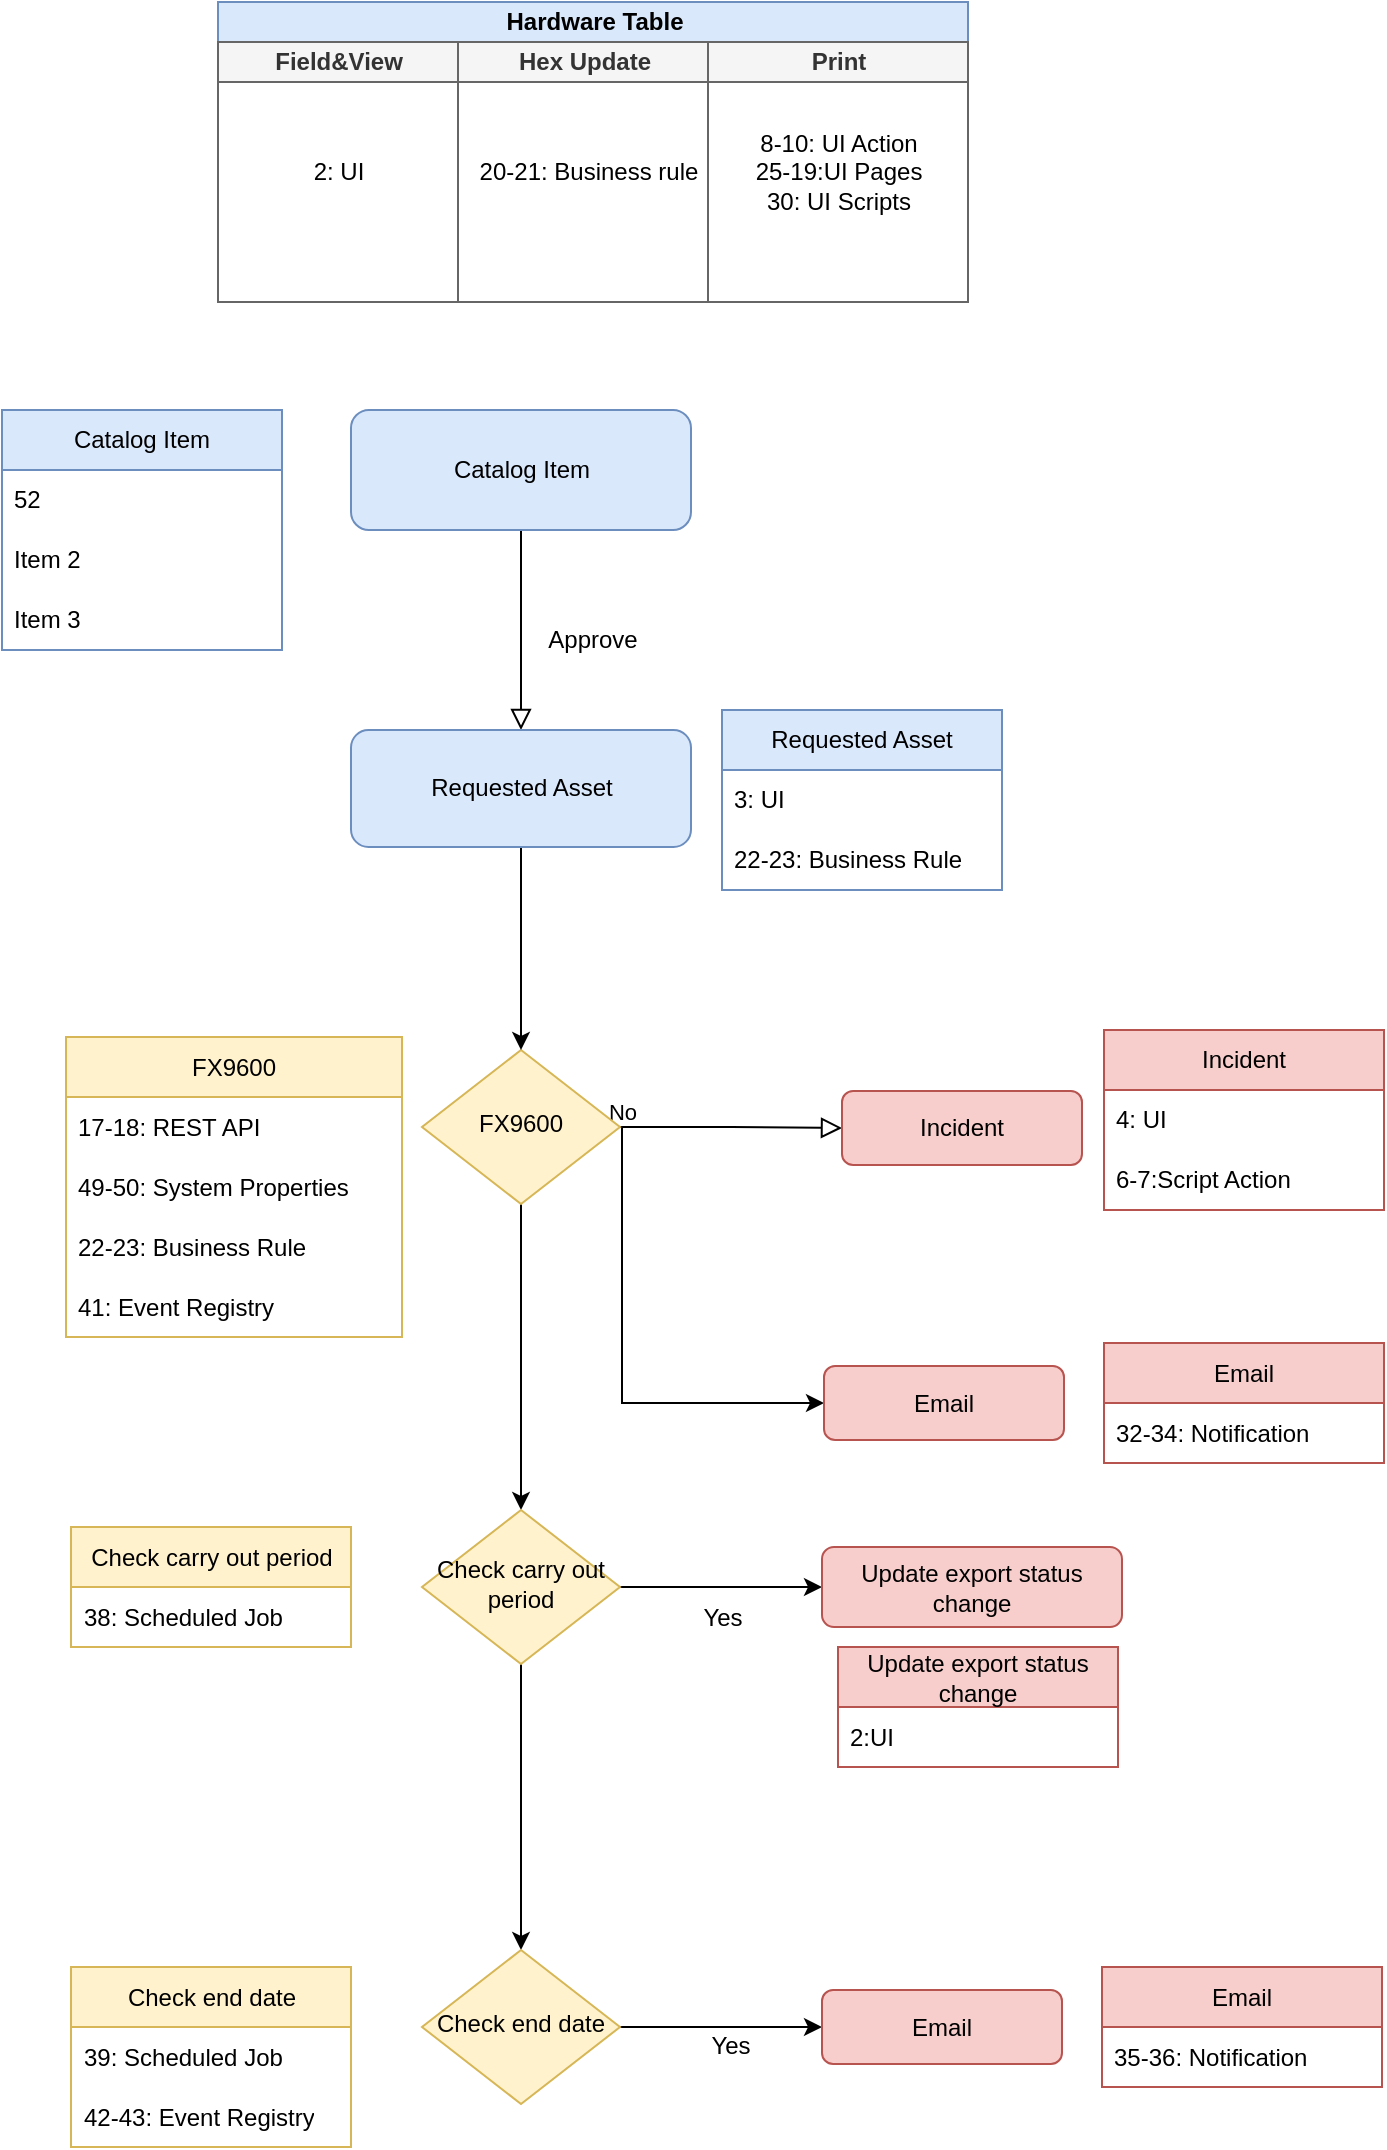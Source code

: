 <mxfile version="24.4.4" type="github" pages="2">
  <diagram id="C5RBs43oDa-KdzZeNtuy" name="HW table&amp;고정형">
    <mxGraphModel dx="1234" dy="1052" grid="1" gridSize="10" guides="1" tooltips="1" connect="1" arrows="1" fold="1" page="1" pageScale="1" pageWidth="827" pageHeight="1169" math="0" shadow="0">
      <root>
        <mxCell id="WIyWlLk6GJQsqaUBKTNV-0" />
        <mxCell id="WIyWlLk6GJQsqaUBKTNV-1" parent="WIyWlLk6GJQsqaUBKTNV-0" />
        <mxCell id="WIyWlLk6GJQsqaUBKTNV-2" value="" style="rounded=0;html=1;jettySize=auto;orthogonalLoop=1;fontSize=11;endArrow=block;endFill=0;endSize=8;strokeWidth=1;shadow=0;labelBackgroundColor=none;edgeStyle=orthogonalEdgeStyle;" parent="WIyWlLk6GJQsqaUBKTNV-1" source="WIyWlLk6GJQsqaUBKTNV-3" target="KDTUvcCnBOLA0Wjoknmj-1" edge="1">
          <mxGeometry relative="1" as="geometry">
            <mxPoint x="377.5" y="354" as="targetPoint" />
          </mxGeometry>
        </mxCell>
        <mxCell id="WIyWlLk6GJQsqaUBKTNV-3" value="Catalog Item" style="rounded=1;whiteSpace=wrap;html=1;fontSize=12;glass=0;strokeWidth=1;shadow=0;fillColor=#dae8fc;strokeColor=#6c8ebf;" parent="WIyWlLk6GJQsqaUBKTNV-1" vertex="1">
          <mxGeometry x="292.5" y="244" width="170" height="60" as="geometry" />
        </mxCell>
        <mxCell id="WIyWlLk6GJQsqaUBKTNV-9" value="No" style="edgeStyle=orthogonalEdgeStyle;rounded=0;html=1;jettySize=auto;orthogonalLoop=1;fontSize=11;endArrow=block;endFill=0;endSize=8;strokeWidth=1;shadow=0;labelBackgroundColor=none;" parent="WIyWlLk6GJQsqaUBKTNV-1" source="WIyWlLk6GJQsqaUBKTNV-10" target="WIyWlLk6GJQsqaUBKTNV-12" edge="1">
          <mxGeometry x="-0.986" y="9" relative="1" as="geometry">
            <mxPoint y="1" as="offset" />
          </mxGeometry>
        </mxCell>
        <mxCell id="uZbULOSG4ekhpRQ3Gt03-11" style="edgeStyle=orthogonalEdgeStyle;rounded=0;orthogonalLoop=1;jettySize=auto;html=1;exitX=1;exitY=0.5;exitDx=0;exitDy=0;entryX=0;entryY=0.5;entryDx=0;entryDy=0;" edge="1" parent="WIyWlLk6GJQsqaUBKTNV-1" source="WIyWlLk6GJQsqaUBKTNV-10" target="uZbULOSG4ekhpRQ3Gt03-8">
          <mxGeometry relative="1" as="geometry">
            <Array as="points">
              <mxPoint x="428" y="603" />
              <mxPoint x="428" y="741" />
            </Array>
          </mxGeometry>
        </mxCell>
        <mxCell id="uZbULOSG4ekhpRQ3Gt03-18" style="edgeStyle=orthogonalEdgeStyle;rounded=0;orthogonalLoop=1;jettySize=auto;html=1;exitX=0.5;exitY=1;exitDx=0;exitDy=0;" edge="1" parent="WIyWlLk6GJQsqaUBKTNV-1" source="WIyWlLk6GJQsqaUBKTNV-10" target="uZbULOSG4ekhpRQ3Gt03-17">
          <mxGeometry relative="1" as="geometry" />
        </mxCell>
        <mxCell id="WIyWlLk6GJQsqaUBKTNV-10" value="FX9600" style="rhombus;whiteSpace=wrap;html=1;shadow=0;fontFamily=Helvetica;fontSize=12;align=center;strokeWidth=1;spacing=6;spacingTop=-4;fillColor=#fff2cc;strokeColor=#d6b656;" parent="WIyWlLk6GJQsqaUBKTNV-1" vertex="1">
          <mxGeometry x="328" y="564" width="99" height="77" as="geometry" />
        </mxCell>
        <mxCell id="WIyWlLk6GJQsqaUBKTNV-12" value="Incident" style="rounded=1;whiteSpace=wrap;html=1;fontSize=12;glass=0;strokeWidth=1;shadow=0;fillColor=#f8cecc;strokeColor=#b85450;" parent="WIyWlLk6GJQsqaUBKTNV-1" vertex="1">
          <mxGeometry x="538" y="584.5" width="120" height="37" as="geometry" />
        </mxCell>
        <mxCell id="uZbULOSG4ekhpRQ3Gt03-0" style="edgeStyle=orthogonalEdgeStyle;rounded=0;orthogonalLoop=1;jettySize=auto;html=1;exitX=0.5;exitY=1;exitDx=0;exitDy=0;" edge="1" parent="WIyWlLk6GJQsqaUBKTNV-1" source="KDTUvcCnBOLA0Wjoknmj-1" target="WIyWlLk6GJQsqaUBKTNV-10">
          <mxGeometry relative="1" as="geometry" />
        </mxCell>
        <mxCell id="KDTUvcCnBOLA0Wjoknmj-1" value="Requested Asset" style="rounded=1;whiteSpace=wrap;html=1;fontSize=12;glass=0;strokeWidth=1;shadow=0;fillColor=#dae8fc;strokeColor=#6c8ebf;" vertex="1" parent="WIyWlLk6GJQsqaUBKTNV-1">
          <mxGeometry x="292.5" y="404" width="170" height="58.5" as="geometry" />
        </mxCell>
        <mxCell id="KDTUvcCnBOLA0Wjoknmj-15" value="Catalog Item" style="swimlane;fontStyle=0;childLayout=stackLayout;horizontal=1;startSize=30;horizontalStack=0;resizeParent=1;resizeParentMax=0;resizeLast=0;collapsible=1;marginBottom=0;whiteSpace=wrap;html=1;fillColor=#dae8fc;strokeColor=#6c8ebf;" vertex="1" parent="WIyWlLk6GJQsqaUBKTNV-1">
          <mxGeometry x="118" y="244" width="140" height="120" as="geometry" />
        </mxCell>
        <mxCell id="KDTUvcCnBOLA0Wjoknmj-16" value="52" style="text;strokeColor=none;fillColor=none;align=left;verticalAlign=middle;spacingLeft=4;spacingRight=4;overflow=hidden;points=[[0,0.5],[1,0.5]];portConstraint=eastwest;rotatable=0;whiteSpace=wrap;html=1;" vertex="1" parent="KDTUvcCnBOLA0Wjoknmj-15">
          <mxGeometry y="30" width="140" height="30" as="geometry" />
        </mxCell>
        <mxCell id="KDTUvcCnBOLA0Wjoknmj-17" value="Item 2" style="text;strokeColor=none;fillColor=none;align=left;verticalAlign=middle;spacingLeft=4;spacingRight=4;overflow=hidden;points=[[0,0.5],[1,0.5]];portConstraint=eastwest;rotatable=0;whiteSpace=wrap;html=1;" vertex="1" parent="KDTUvcCnBOLA0Wjoknmj-15">
          <mxGeometry y="60" width="140" height="30" as="geometry" />
        </mxCell>
        <mxCell id="KDTUvcCnBOLA0Wjoknmj-18" value="Item 3" style="text;strokeColor=none;fillColor=none;align=left;verticalAlign=middle;spacingLeft=4;spacingRight=4;overflow=hidden;points=[[0,0.5],[1,0.5]];portConstraint=eastwest;rotatable=0;whiteSpace=wrap;html=1;" vertex="1" parent="KDTUvcCnBOLA0Wjoknmj-15">
          <mxGeometry y="90" width="140" height="30" as="geometry" />
        </mxCell>
        <mxCell id="KDTUvcCnBOLA0Wjoknmj-21" value="Approve" style="text;html=1;align=center;verticalAlign=middle;resizable=0;points=[];autosize=1;strokeColor=none;fillColor=none;" vertex="1" parent="WIyWlLk6GJQsqaUBKTNV-1">
          <mxGeometry x="378" y="344" width="70" height="30" as="geometry" />
        </mxCell>
        <mxCell id="hU0YHVSSX7WH9TLBNoAS-5" value="Requested Asset" style="swimlane;fontStyle=0;childLayout=stackLayout;horizontal=1;startSize=30;horizontalStack=0;resizeParent=1;resizeParentMax=0;resizeLast=0;collapsible=1;marginBottom=0;whiteSpace=wrap;html=1;fillColor=#dae8fc;strokeColor=#6c8ebf;" vertex="1" parent="WIyWlLk6GJQsqaUBKTNV-1">
          <mxGeometry x="478" y="394" width="140" height="90" as="geometry" />
        </mxCell>
        <mxCell id="hU0YHVSSX7WH9TLBNoAS-6" value="3: UI" style="text;strokeColor=none;fillColor=none;align=left;verticalAlign=middle;spacingLeft=4;spacingRight=4;overflow=hidden;points=[[0,0.5],[1,0.5]];portConstraint=eastwest;rotatable=0;whiteSpace=wrap;html=1;" vertex="1" parent="hU0YHVSSX7WH9TLBNoAS-5">
          <mxGeometry y="30" width="140" height="30" as="geometry" />
        </mxCell>
        <mxCell id="hU0YHVSSX7WH9TLBNoAS-7" value="22-23: Business Rule" style="text;strokeColor=none;fillColor=none;align=left;verticalAlign=middle;spacingLeft=4;spacingRight=4;overflow=hidden;points=[[0,0.5],[1,0.5]];portConstraint=eastwest;rotatable=0;whiteSpace=wrap;html=1;" vertex="1" parent="hU0YHVSSX7WH9TLBNoAS-5">
          <mxGeometry y="60" width="140" height="30" as="geometry" />
        </mxCell>
        <mxCell id="hU0YHVSSX7WH9TLBNoAS-14" value="FX9600" style="swimlane;fontStyle=0;childLayout=stackLayout;horizontal=1;startSize=30;horizontalStack=0;resizeParent=1;resizeParentMax=0;resizeLast=0;collapsible=1;marginBottom=0;whiteSpace=wrap;html=1;fillColor=#fff2cc;strokeColor=#d6b656;" vertex="1" parent="WIyWlLk6GJQsqaUBKTNV-1">
          <mxGeometry x="150" y="557.5" width="168" height="150" as="geometry" />
        </mxCell>
        <mxCell id="hU0YHVSSX7WH9TLBNoAS-15" value="17-18: REST API" style="text;strokeColor=none;fillColor=none;align=left;verticalAlign=middle;spacingLeft=4;spacingRight=4;overflow=hidden;points=[[0,0.5],[1,0.5]];portConstraint=eastwest;rotatable=0;whiteSpace=wrap;html=1;" vertex="1" parent="hU0YHVSSX7WH9TLBNoAS-14">
          <mxGeometry y="30" width="168" height="30" as="geometry" />
        </mxCell>
        <mxCell id="UrBN56TE2gtHwviRt6kK-2" value="49-50: System Properties" style="text;strokeColor=none;fillColor=none;align=left;verticalAlign=middle;spacingLeft=4;spacingRight=4;overflow=hidden;points=[[0,0.5],[1,0.5]];portConstraint=eastwest;rotatable=0;whiteSpace=wrap;html=1;" vertex="1" parent="hU0YHVSSX7WH9TLBNoAS-14">
          <mxGeometry y="60" width="168" height="30" as="geometry" />
        </mxCell>
        <mxCell id="hU0YHVSSX7WH9TLBNoAS-16" value="22-23: Business Rule" style="text;strokeColor=none;fillColor=none;align=left;verticalAlign=middle;spacingLeft=4;spacingRight=4;overflow=hidden;points=[[0,0.5],[1,0.5]];portConstraint=eastwest;rotatable=0;whiteSpace=wrap;html=1;" vertex="1" parent="hU0YHVSSX7WH9TLBNoAS-14">
          <mxGeometry y="90" width="168" height="30" as="geometry" />
        </mxCell>
        <mxCell id="uZbULOSG4ekhpRQ3Gt03-16" value="41: Event Registry" style="text;strokeColor=none;fillColor=none;align=left;verticalAlign=middle;spacingLeft=4;spacingRight=4;overflow=hidden;points=[[0,0.5],[1,0.5]];portConstraint=eastwest;rotatable=0;whiteSpace=wrap;html=1;" vertex="1" parent="hU0YHVSSX7WH9TLBNoAS-14">
          <mxGeometry y="120" width="168" height="30" as="geometry" />
        </mxCell>
        <mxCell id="uZbULOSG4ekhpRQ3Gt03-8" value="Email" style="rounded=1;whiteSpace=wrap;html=1;fontSize=12;glass=0;strokeWidth=1;shadow=0;fillColor=#f8cecc;strokeColor=#b85450;" vertex="1" parent="WIyWlLk6GJQsqaUBKTNV-1">
          <mxGeometry x="529" y="722" width="120" height="37" as="geometry" />
        </mxCell>
        <mxCell id="uZbULOSG4ekhpRQ3Gt03-12" value="Incident" style="swimlane;fontStyle=0;childLayout=stackLayout;horizontal=1;startSize=30;horizontalStack=0;resizeParent=1;resizeParentMax=0;resizeLast=0;collapsible=1;marginBottom=0;whiteSpace=wrap;html=1;fillColor=#f8cecc;strokeColor=#b85450;" vertex="1" parent="WIyWlLk6GJQsqaUBKTNV-1">
          <mxGeometry x="669" y="554" width="140" height="90" as="geometry" />
        </mxCell>
        <mxCell id="uZbULOSG4ekhpRQ3Gt03-13" value="4: UI" style="text;strokeColor=none;fillColor=none;align=left;verticalAlign=middle;spacingLeft=4;spacingRight=4;overflow=hidden;points=[[0,0.5],[1,0.5]];portConstraint=eastwest;rotatable=0;whiteSpace=wrap;html=1;" vertex="1" parent="uZbULOSG4ekhpRQ3Gt03-12">
          <mxGeometry y="30" width="140" height="30" as="geometry" />
        </mxCell>
        <mxCell id="uZbULOSG4ekhpRQ3Gt03-14" value="6-7:Script Action" style="text;strokeColor=none;fillColor=none;align=left;verticalAlign=middle;spacingLeft=4;spacingRight=4;overflow=hidden;points=[[0,0.5],[1,0.5]];portConstraint=eastwest;rotatable=0;whiteSpace=wrap;html=1;" vertex="1" parent="uZbULOSG4ekhpRQ3Gt03-12">
          <mxGeometry y="60" width="140" height="30" as="geometry" />
        </mxCell>
        <mxCell id="uZbULOSG4ekhpRQ3Gt03-32" style="edgeStyle=orthogonalEdgeStyle;rounded=0;orthogonalLoop=1;jettySize=auto;html=1;exitX=0.5;exitY=1;exitDx=0;exitDy=0;" edge="1" parent="WIyWlLk6GJQsqaUBKTNV-1" source="uZbULOSG4ekhpRQ3Gt03-17" target="uZbULOSG4ekhpRQ3Gt03-31">
          <mxGeometry relative="1" as="geometry" />
        </mxCell>
        <mxCell id="uZbULOSG4ekhpRQ3Gt03-34" style="edgeStyle=orthogonalEdgeStyle;rounded=0;orthogonalLoop=1;jettySize=auto;html=1;exitX=1;exitY=0.5;exitDx=0;exitDy=0;entryX=0;entryY=0.5;entryDx=0;entryDy=0;" edge="1" parent="WIyWlLk6GJQsqaUBKTNV-1" source="uZbULOSG4ekhpRQ3Gt03-17" target="uZbULOSG4ekhpRQ3Gt03-33">
          <mxGeometry relative="1" as="geometry" />
        </mxCell>
        <mxCell id="uZbULOSG4ekhpRQ3Gt03-17" value="Check carry out period" style="rhombus;whiteSpace=wrap;html=1;shadow=0;fontFamily=Helvetica;fontSize=12;align=center;strokeWidth=1;spacing=6;spacingTop=-4;fillColor=#fff2cc;strokeColor=#d6b656;" vertex="1" parent="WIyWlLk6GJQsqaUBKTNV-1">
          <mxGeometry x="328" y="794" width="99" height="77" as="geometry" />
        </mxCell>
        <mxCell id="uZbULOSG4ekhpRQ3Gt03-20" value="Email" style="swimlane;fontStyle=0;childLayout=stackLayout;horizontal=1;startSize=30;horizontalStack=0;resizeParent=1;resizeParentMax=0;resizeLast=0;collapsible=1;marginBottom=0;whiteSpace=wrap;html=1;fillColor=#f8cecc;strokeColor=#b85450;" vertex="1" parent="WIyWlLk6GJQsqaUBKTNV-1">
          <mxGeometry x="669" y="710.5" width="140" height="60" as="geometry" />
        </mxCell>
        <mxCell id="uZbULOSG4ekhpRQ3Gt03-21" value="32-34: Notification" style="text;strokeColor=none;fillColor=none;align=left;verticalAlign=middle;spacingLeft=4;spacingRight=4;overflow=hidden;points=[[0,0.5],[1,0.5]];portConstraint=eastwest;rotatable=0;whiteSpace=wrap;html=1;" vertex="1" parent="uZbULOSG4ekhpRQ3Gt03-20">
          <mxGeometry y="30" width="140" height="30" as="geometry" />
        </mxCell>
        <mxCell id="uZbULOSG4ekhpRQ3Gt03-23" value="Check carry out period" style="swimlane;fontStyle=0;childLayout=stackLayout;horizontal=1;startSize=30;horizontalStack=0;resizeParent=1;resizeParentMax=0;resizeLast=0;collapsible=1;marginBottom=0;whiteSpace=wrap;html=1;fillColor=#fff2cc;strokeColor=#d6b656;" vertex="1" parent="WIyWlLk6GJQsqaUBKTNV-1">
          <mxGeometry x="152.5" y="802.5" width="140" height="60" as="geometry" />
        </mxCell>
        <mxCell id="uZbULOSG4ekhpRQ3Gt03-24" value="38: Scheduled Job" style="text;strokeColor=none;fillColor=none;align=left;verticalAlign=middle;spacingLeft=4;spacingRight=4;overflow=hidden;points=[[0,0.5],[1,0.5]];portConstraint=eastwest;rotatable=0;whiteSpace=wrap;html=1;" vertex="1" parent="uZbULOSG4ekhpRQ3Gt03-23">
          <mxGeometry y="30" width="140" height="30" as="geometry" />
        </mxCell>
        <mxCell id="uZbULOSG4ekhpRQ3Gt03-29" value="Check end date" style="swimlane;fontStyle=0;childLayout=stackLayout;horizontal=1;startSize=30;horizontalStack=0;resizeParent=1;resizeParentMax=0;resizeLast=0;collapsible=1;marginBottom=0;whiteSpace=wrap;html=1;fillColor=#fff2cc;strokeColor=#d6b656;" vertex="1" parent="WIyWlLk6GJQsqaUBKTNV-1">
          <mxGeometry x="152.5" y="1022.5" width="140" height="90" as="geometry" />
        </mxCell>
        <mxCell id="uZbULOSG4ekhpRQ3Gt03-30" value="39: Scheduled Job" style="text;strokeColor=none;fillColor=none;align=left;verticalAlign=middle;spacingLeft=4;spacingRight=4;overflow=hidden;points=[[0,0.5],[1,0.5]];portConstraint=eastwest;rotatable=0;whiteSpace=wrap;html=1;" vertex="1" parent="uZbULOSG4ekhpRQ3Gt03-29">
          <mxGeometry y="30" width="140" height="30" as="geometry" />
        </mxCell>
        <mxCell id="uZbULOSG4ekhpRQ3Gt03-45" value="42-43: Event Registry" style="text;strokeColor=none;fillColor=none;align=left;verticalAlign=middle;spacingLeft=4;spacingRight=4;overflow=hidden;points=[[0,0.5],[1,0.5]];portConstraint=eastwest;rotatable=0;whiteSpace=wrap;html=1;" vertex="1" parent="uZbULOSG4ekhpRQ3Gt03-29">
          <mxGeometry y="60" width="140" height="30" as="geometry" />
        </mxCell>
        <mxCell id="uZbULOSG4ekhpRQ3Gt03-39" style="edgeStyle=orthogonalEdgeStyle;rounded=0;orthogonalLoop=1;jettySize=auto;html=1;exitX=1;exitY=0.5;exitDx=0;exitDy=0;entryX=0;entryY=0.5;entryDx=0;entryDy=0;" edge="1" parent="WIyWlLk6GJQsqaUBKTNV-1" source="uZbULOSG4ekhpRQ3Gt03-31" target="uZbULOSG4ekhpRQ3Gt03-36">
          <mxGeometry relative="1" as="geometry" />
        </mxCell>
        <mxCell id="uZbULOSG4ekhpRQ3Gt03-31" value="Check end date" style="rhombus;whiteSpace=wrap;html=1;shadow=0;fontFamily=Helvetica;fontSize=12;align=center;strokeWidth=1;spacing=6;spacingTop=-4;fillColor=#fff2cc;strokeColor=#d6b656;" vertex="1" parent="WIyWlLk6GJQsqaUBKTNV-1">
          <mxGeometry x="328" y="1014" width="99" height="77" as="geometry" />
        </mxCell>
        <mxCell id="uZbULOSG4ekhpRQ3Gt03-33" value="Update export status change" style="rounded=1;whiteSpace=wrap;html=1;fontSize=12;glass=0;strokeWidth=1;shadow=0;fillColor=#f8cecc;strokeColor=#b85450;" vertex="1" parent="WIyWlLk6GJQsqaUBKTNV-1">
          <mxGeometry x="528" y="812.5" width="150" height="40" as="geometry" />
        </mxCell>
        <mxCell id="uZbULOSG4ekhpRQ3Gt03-35" value="Yes" style="text;html=1;align=center;verticalAlign=middle;resizable=0;points=[];autosize=1;strokeColor=none;fillColor=none;" vertex="1" parent="WIyWlLk6GJQsqaUBKTNV-1">
          <mxGeometry x="458" y="832.5" width="40" height="30" as="geometry" />
        </mxCell>
        <mxCell id="uZbULOSG4ekhpRQ3Gt03-36" value="Email" style="rounded=1;whiteSpace=wrap;html=1;fontSize=12;glass=0;strokeWidth=1;shadow=0;fillColor=#f8cecc;strokeColor=#b85450;" vertex="1" parent="WIyWlLk6GJQsqaUBKTNV-1">
          <mxGeometry x="528" y="1034" width="120" height="37" as="geometry" />
        </mxCell>
        <mxCell id="uZbULOSG4ekhpRQ3Gt03-37" value="Yes" style="text;html=1;align=center;verticalAlign=middle;resizable=0;points=[];autosize=1;strokeColor=none;fillColor=none;" vertex="1" parent="WIyWlLk6GJQsqaUBKTNV-1">
          <mxGeometry x="462" y="1046.75" width="40" height="30" as="geometry" />
        </mxCell>
        <mxCell id="uZbULOSG4ekhpRQ3Gt03-40" value="Email" style="swimlane;fontStyle=0;childLayout=stackLayout;horizontal=1;startSize=30;horizontalStack=0;resizeParent=1;resizeParentMax=0;resizeLast=0;collapsible=1;marginBottom=0;whiteSpace=wrap;html=1;fillColor=#f8cecc;strokeColor=#b85450;" vertex="1" parent="WIyWlLk6GJQsqaUBKTNV-1">
          <mxGeometry x="668" y="1022.5" width="140" height="60" as="geometry" />
        </mxCell>
        <mxCell id="uZbULOSG4ekhpRQ3Gt03-41" value="35-36: Notification" style="text;strokeColor=none;fillColor=none;align=left;verticalAlign=middle;spacingLeft=4;spacingRight=4;overflow=hidden;points=[[0,0.5],[1,0.5]];portConstraint=eastwest;rotatable=0;whiteSpace=wrap;html=1;" vertex="1" parent="uZbULOSG4ekhpRQ3Gt03-40">
          <mxGeometry y="30" width="140" height="30" as="geometry" />
        </mxCell>
        <mxCell id="rR9RkJvHvKKIh5RWRJW5-0" value="Update export status change" style="swimlane;fontStyle=0;childLayout=stackLayout;horizontal=1;startSize=30;horizontalStack=0;resizeParent=1;resizeParentMax=0;resizeLast=0;collapsible=1;marginBottom=0;whiteSpace=wrap;html=1;fillColor=#f8cecc;strokeColor=#b85450;" vertex="1" parent="WIyWlLk6GJQsqaUBKTNV-1">
          <mxGeometry x="536" y="862.5" width="140" height="60" as="geometry" />
        </mxCell>
        <mxCell id="rR9RkJvHvKKIh5RWRJW5-1" value="2:UI" style="text;strokeColor=none;fillColor=none;align=left;verticalAlign=middle;spacingLeft=4;spacingRight=4;overflow=hidden;points=[[0,0.5],[1,0.5]];portConstraint=eastwest;rotatable=0;whiteSpace=wrap;html=1;" vertex="1" parent="rR9RkJvHvKKIh5RWRJW5-0">
          <mxGeometry y="30" width="140" height="30" as="geometry" />
        </mxCell>
        <mxCell id="ZPVGJw3H7ybS2-sXotqL-0" value="Hardware Table" style="swimlane;childLayout=stackLayout;resizeParent=1;resizeParentMax=0;startSize=20;html=1;fillColor=#dae8fc;strokeColor=#6c8ebf;" vertex="1" parent="WIyWlLk6GJQsqaUBKTNV-1">
          <mxGeometry x="226.0" y="40" width="375" height="150" as="geometry" />
        </mxCell>
        <mxCell id="ZPVGJw3H7ybS2-sXotqL-1" value="Field&amp;amp;View" style="swimlane;startSize=20;html=1;fillColor=#f5f5f5;strokeColor=#666666;fontColor=#333333;" vertex="1" parent="ZPVGJw3H7ybS2-sXotqL-0">
          <mxGeometry y="20" width="120" height="130" as="geometry" />
        </mxCell>
        <mxCell id="ZPVGJw3H7ybS2-sXotqL-2" value="2: UI" style="text;html=1;align=center;verticalAlign=middle;resizable=0;points=[];autosize=1;strokeColor=none;fillColor=none;" vertex="1" parent="ZPVGJw3H7ybS2-sXotqL-1">
          <mxGeometry x="35.0" y="50" width="50" height="30" as="geometry" />
        </mxCell>
        <mxCell id="ZPVGJw3H7ybS2-sXotqL-3" value="Hex Update" style="swimlane;startSize=20;html=1;fillColor=#f5f5f5;fontColor=#333333;strokeColor=#666666;" vertex="1" parent="ZPVGJw3H7ybS2-sXotqL-0">
          <mxGeometry x="120" y="20" width="125" height="130" as="geometry" />
        </mxCell>
        <mxCell id="ZPVGJw3H7ybS2-sXotqL-4" value="20-21: Business rule" style="text;html=1;align=center;verticalAlign=middle;resizable=0;points=[];autosize=1;strokeColor=none;fillColor=none;" vertex="1" parent="ZPVGJw3H7ybS2-sXotqL-3">
          <mxGeometry x="-4.547e-13" y="50" width="130" height="30" as="geometry" />
        </mxCell>
        <mxCell id="ZPVGJw3H7ybS2-sXotqL-5" value="Print" style="swimlane;startSize=20;html=1;fillColor=#f5f5f5;fontColor=#333333;strokeColor=#666666;" vertex="1" parent="ZPVGJw3H7ybS2-sXotqL-0">
          <mxGeometry x="245" y="20" width="130" height="130" as="geometry" />
        </mxCell>
        <mxCell id="ZPVGJw3H7ybS2-sXotqL-6" value="8-10: UI Action&lt;div&gt;25-19:UI Pages&lt;br&gt;&lt;/div&gt;&lt;div&gt;30: UI Scripts&lt;/div&gt;" style="text;html=1;align=center;verticalAlign=middle;resizable=0;points=[];autosize=1;strokeColor=none;fillColor=none;" vertex="1" parent="ZPVGJw3H7ybS2-sXotqL-5">
          <mxGeometry x="10" y="35" width="110" height="60" as="geometry" />
        </mxCell>
      </root>
    </mxGraphModel>
  </diagram>
  <diagram id="lgDpf36r8qzRKhrkxhaX" name="모바일&amp;Properties">
    <mxGraphModel dx="1234" dy="1052" grid="1" gridSize="10" guides="1" tooltips="1" connect="1" arrows="1" fold="1" page="1" pageScale="1" pageWidth="827" pageHeight="1169" math="0" shadow="0">
      <root>
        <mxCell id="0" />
        <mxCell id="1" parent="0" />
        <mxCell id="c8GXw6f7EJIOtovMUnLR-1" value="OAuth Token" style="swimlane;fontStyle=0;childLayout=stackLayout;horizontal=1;startSize=26;fillColor=#dae8fc;horizontalStack=0;resizeParent=1;resizeParentMax=0;resizeLast=0;collapsible=1;marginBottom=0;html=1;strokeColor=#6c8ebf;" vertex="1" parent="1">
          <mxGeometry x="210" y="50" width="374" height="52" as="geometry" />
        </mxCell>
        <mxCell id="c8GXw6f7EJIOtovMUnLR-2" value="45-47: Application Registry" style="text;strokeColor=none;fillColor=none;align=left;verticalAlign=top;spacingLeft=4;spacingRight=4;overflow=hidden;rotatable=0;points=[[0,0.5],[1,0.5]];portConstraint=eastwest;whiteSpace=wrap;html=1;" vertex="1" parent="c8GXw6f7EJIOtovMUnLR-1">
          <mxGeometry y="26" width="374" height="26" as="geometry" />
        </mxCell>
        <mxCell id="5Z8yUiG-Q24mlQPagwx7-3" style="edgeStyle=orthogonalEdgeStyle;rounded=0;orthogonalLoop=1;jettySize=auto;html=1;exitX=0.5;exitY=1;exitDx=0;exitDy=0;" edge="1" parent="1" source="5Z8yUiG-Q24mlQPagwx7-1" target="5Z8yUiG-Q24mlQPagwx7-2">
          <mxGeometry relative="1" as="geometry" />
        </mxCell>
        <mxCell id="5Z8yUiG-Q24mlQPagwx7-1" value="Due diligence ticket plan" style="rounded=1;whiteSpace=wrap;html=1;fontSize=12;glass=0;strokeWidth=1;shadow=0;fillColor=#dae8fc;strokeColor=#6c8ebf;" vertex="1" parent="1">
          <mxGeometry x="330" y="180" width="170" height="60" as="geometry" />
        </mxCell>
        <mxCell id="5Z8yUiG-Q24mlQPagwx7-2" value="Mobile" style="rounded=1;whiteSpace=wrap;html=1;fontSize=12;glass=0;strokeWidth=1;shadow=0;fillColor=#dae8fc;strokeColor=#6c8ebf;" vertex="1" parent="1">
          <mxGeometry x="330" y="296" width="170" height="60" as="geometry" />
        </mxCell>
        <mxCell id="bZb2ROfiZYJ3v-dBQ0Gd-1" value="Mobile" style="swimlane;fontStyle=0;childLayout=stackLayout;horizontal=1;startSize=30;horizontalStack=0;resizeParent=1;resizeParentMax=0;resizeLast=0;collapsible=1;marginBottom=0;whiteSpace=wrap;html=1;fillColor=#dae8fc;strokeColor=#6c8ebf;" vertex="1" parent="1">
          <mxGeometry x="547.5" y="296" width="140" height="60" as="geometry" />
        </mxCell>
        <mxCell id="bZb2ROfiZYJ3v-dBQ0Gd-2" value="11-16: Rest API" style="text;strokeColor=none;fillColor=none;align=left;verticalAlign=middle;spacingLeft=4;spacingRight=4;overflow=hidden;points=[[0,0.5],[1,0.5]];portConstraint=eastwest;rotatable=0;whiteSpace=wrap;html=1;" vertex="1" parent="bZb2ROfiZYJ3v-dBQ0Gd-1">
          <mxGeometry y="30" width="140" height="30" as="geometry" />
        </mxCell>
      </root>
    </mxGraphModel>
  </diagram>
</mxfile>
